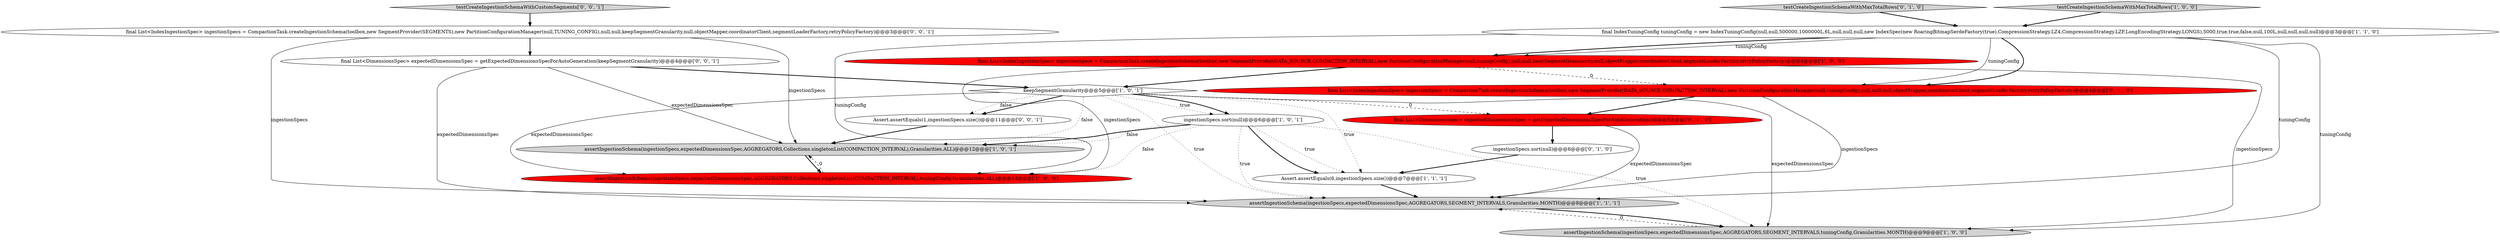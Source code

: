 digraph {
3 [style = filled, label = "testCreateIngestionSchemaWithMaxTotalRows['1', '0', '0']", fillcolor = lightgray, shape = diamond image = "AAA0AAABBB1BBB"];
17 [style = filled, label = "final List<DimensionsSpec> expectedDimensionsSpec = getExpectedDimensionsSpecForAutoGeneration(keepSegmentGranularity)@@@4@@@['0', '0', '1']", fillcolor = white, shape = ellipse image = "AAA0AAABBB3BBB"];
8 [style = filled, label = "assertIngestionSchema(ingestionSpecs,expectedDimensionsSpec,AGGREGATORS,Collections.singletonList(COMPACTION_INTERVAL),Granularities.ALL)@@@12@@@['1', '0', '1']", fillcolor = lightgray, shape = ellipse image = "AAA0AAABBB1BBB"];
16 [style = filled, label = "Assert.assertEquals(1,ingestionSpecs.size())@@@11@@@['0', '0', '1']", fillcolor = white, shape = ellipse image = "AAA0AAABBB3BBB"];
11 [style = filled, label = "testCreateIngestionSchemaWithMaxTotalRows['0', '1', '0']", fillcolor = lightgray, shape = diamond image = "AAA0AAABBB2BBB"];
12 [style = filled, label = "final List<IndexIngestionSpec> ingestionSpecs = CompactionTask.createIngestionSchema(toolbox,new SegmentProvider(DATA_SOURCE,COMPACTION_INTERVAL),new PartitionConfigurationManager(null,tuningConfig),null,null,null,objectMapper,coordinatorClient,segmentLoaderFactory,retryPolicyFactory)@@@4@@@['0', '1', '0']", fillcolor = red, shape = ellipse image = "AAA1AAABBB2BBB"];
15 [style = filled, label = "testCreateIngestionSchemaWithCustomSegments['0', '0', '1']", fillcolor = lightgray, shape = diamond image = "AAA0AAABBB3BBB"];
4 [style = filled, label = "assertIngestionSchema(ingestionSpecs,expectedDimensionsSpec,AGGREGATORS,SEGMENT_INTERVALS,Granularities.MONTH)@@@8@@@['1', '1', '1']", fillcolor = lightgray, shape = ellipse image = "AAA0AAABBB1BBB"];
14 [style = filled, label = "final List<IndexIngestionSpec> ingestionSpecs = CompactionTask.createIngestionSchema(toolbox,new SegmentProvider(SEGMENTS),new PartitionConfigurationManager(null,TUNING_CONFIG),null,null,keepSegmentGranularity,null,objectMapper,coordinatorClient,segmentLoaderFactory,retryPolicyFactory)@@@3@@@['0', '0', '1']", fillcolor = white, shape = ellipse image = "AAA0AAABBB3BBB"];
5 [style = filled, label = "assertIngestionSchema(ingestionSpecs,expectedDimensionsSpec,AGGREGATORS,SEGMENT_INTERVALS,tuningConfig,Granularities.MONTH)@@@9@@@['1', '0', '0']", fillcolor = lightgray, shape = ellipse image = "AAA0AAABBB1BBB"];
2 [style = filled, label = "ingestionSpecs.sort(null)@@@6@@@['1', '0', '1']", fillcolor = white, shape = ellipse image = "AAA0AAABBB1BBB"];
7 [style = filled, label = "final List<IndexIngestionSpec> ingestionSpecs = CompactionTask.createIngestionSchema(toolbox,new SegmentProvider(DATA_SOURCE,COMPACTION_INTERVAL),new PartitionConfigurationManager(null,tuningConfig),null,null,keepSegmentGranularity,null,objectMapper,coordinatorClient,segmentLoaderFactory,retryPolicyFactory)@@@4@@@['1', '0', '0']", fillcolor = red, shape = ellipse image = "AAA1AAABBB1BBB"];
9 [style = filled, label = "final IndexTuningConfig tuningConfig = new IndexTuningConfig(null,null,500000,1000000L,6L,null,null,null,new IndexSpec(new RoaringBitmapSerdeFactory(true),CompressionStrategy.LZ4,CompressionStrategy.LZF,LongEncodingStrategy.LONGS),5000,true,true,false,null,100L,null,null,null,null)@@@3@@@['1', '1', '0']", fillcolor = white, shape = ellipse image = "AAA0AAABBB1BBB"];
10 [style = filled, label = "final List<DimensionsSpec> expectedDimensionsSpec = getExpectedDimensionsSpecForAutoGeneration()@@@5@@@['0', '1', '0']", fillcolor = red, shape = ellipse image = "AAA1AAABBB2BBB"];
13 [style = filled, label = "ingestionSpecs.sort(null)@@@6@@@['0', '1', '0']", fillcolor = white, shape = ellipse image = "AAA0AAABBB2BBB"];
0 [style = filled, label = "keepSegmentGranularity@@@5@@@['1', '0', '1']", fillcolor = white, shape = diamond image = "AAA0AAABBB1BBB"];
6 [style = filled, label = "assertIngestionSchema(ingestionSpecs,expectedDimensionsSpec,AGGREGATORS,Collections.singletonList(COMPACTION_INTERVAL),tuningConfig,Granularities.ALL)@@@13@@@['1', '0', '0']", fillcolor = red, shape = ellipse image = "AAA1AAABBB1BBB"];
1 [style = filled, label = "Assert.assertEquals(6,ingestionSpecs.size())@@@7@@@['1', '1', '1']", fillcolor = white, shape = ellipse image = "AAA0AAABBB1BBB"];
14->4 [style = solid, label="ingestionSpecs"];
0->16 [style = bold, label=""];
1->4 [style = bold, label=""];
6->8 [style = dashed, label="0"];
15->14 [style = bold, label=""];
7->5 [style = solid, label="ingestionSpecs"];
10->4 [style = solid, label="expectedDimensionsSpec"];
16->8 [style = bold, label=""];
0->8 [style = dotted, label="false"];
2->1 [style = bold, label=""];
0->2 [style = bold, label=""];
0->4 [style = dotted, label="true"];
7->6 [style = solid, label="ingestionSpecs"];
14->8 [style = solid, label="ingestionSpecs"];
17->4 [style = solid, label="expectedDimensionsSpec"];
14->17 [style = bold, label=""];
7->0 [style = bold, label=""];
8->6 [style = bold, label=""];
9->12 [style = solid, label="tuningConfig"];
9->7 [style = bold, label=""];
11->9 [style = bold, label=""];
9->6 [style = solid, label="tuningConfig"];
0->6 [style = solid, label="expectedDimensionsSpec"];
5->4 [style = dashed, label="0"];
13->1 [style = bold, label=""];
0->10 [style = dashed, label="0"];
3->9 [style = bold, label=""];
9->7 [style = solid, label="tuningConfig"];
0->16 [style = dotted, label="false"];
12->10 [style = bold, label=""];
17->0 [style = bold, label=""];
10->13 [style = bold, label=""];
2->1 [style = dotted, label="true"];
2->4 [style = dotted, label="true"];
9->5 [style = solid, label="tuningConfig"];
2->8 [style = dotted, label="false"];
12->4 [style = solid, label="ingestionSpecs"];
2->6 [style = dotted, label="false"];
7->12 [style = dashed, label="0"];
9->4 [style = solid, label="tuningConfig"];
17->8 [style = solid, label="expectedDimensionsSpec"];
9->12 [style = bold, label=""];
0->2 [style = dotted, label="true"];
2->5 [style = dotted, label="true"];
0->5 [style = solid, label="expectedDimensionsSpec"];
4->5 [style = bold, label=""];
2->8 [style = bold, label=""];
0->1 [style = dotted, label="true"];
}
